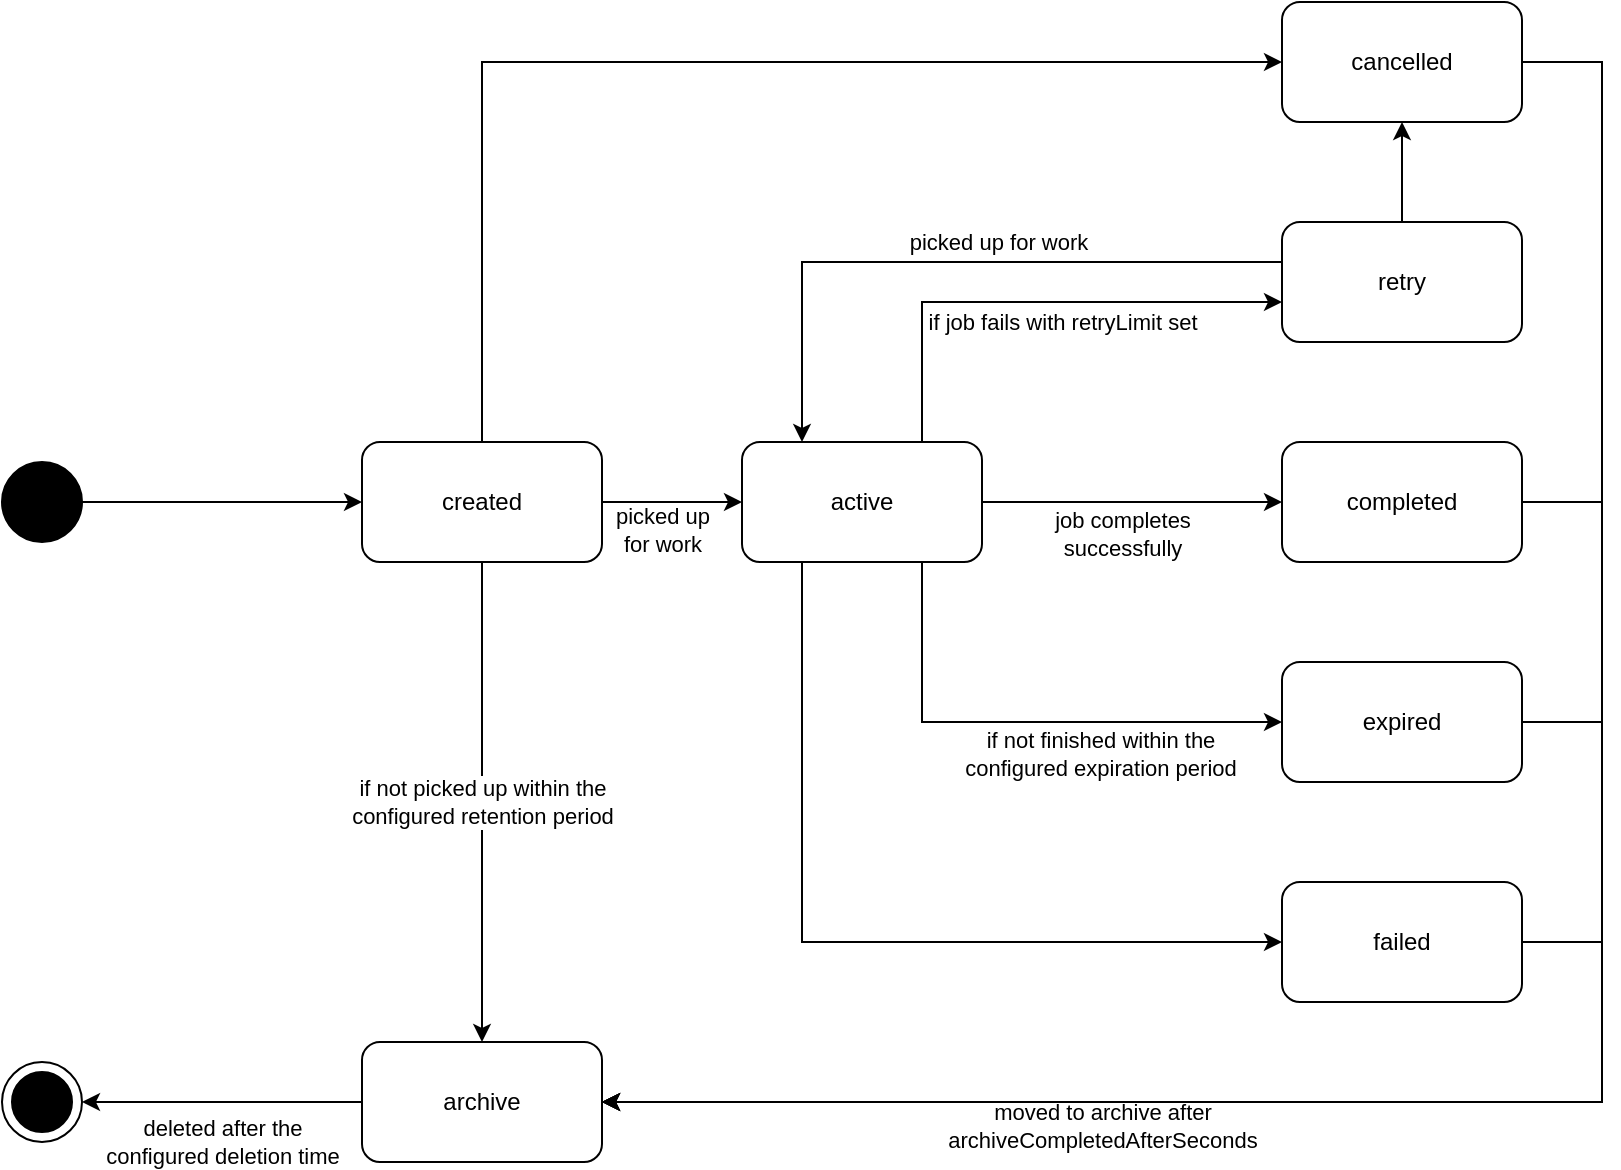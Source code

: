 <mxfile version="13.7.9" type="device"><diagram id="fbLbPMMNL6VwgbtN1WDY" name="Page-1"><mxGraphModel dx="1426" dy="1960" grid="1" gridSize="10" guides="1" tooltips="1" connect="1" arrows="1" fold="1" page="1" pageScale="1" pageWidth="850" pageHeight="1100" math="0" shadow="0"><root><mxCell id="0"/><mxCell id="1" parent="0"/><mxCell id="n7gPXYGqyy0XYBAxl3IW-1" value="" style="shape=ellipse;html=1;fillColor=#000000;fontSize=18;fontColor=#ffffff;" parent="1" vertex="1"><mxGeometry x="20" y="-610" width="40" height="40" as="geometry"/></mxCell><mxCell id="n7gPXYGqyy0XYBAxl3IW-19" style="edgeStyle=orthogonalEdgeStyle;rounded=0;orthogonalLoop=1;jettySize=auto;html=1;" parent="1" source="n7gPXYGqyy0XYBAxl3IW-2" target="n7gPXYGqyy0XYBAxl3IW-11" edge="1"><mxGeometry relative="1" as="geometry"><Array as="points"><mxPoint x="260" y="-810"/></Array></mxGeometry></mxCell><mxCell id="n7gPXYGqyy0XYBAxl3IW-2" value="created" style="rounded=1;whiteSpace=wrap;html=1;" parent="1" vertex="1"><mxGeometry x="200" y="-620" width="120" height="60" as="geometry"/></mxCell><mxCell id="n7gPXYGqyy0XYBAxl3IW-3" value="archive" style="rounded=1;whiteSpace=wrap;html=1;" parent="1" vertex="1"><mxGeometry x="200" y="-320" width="120" height="60" as="geometry"/></mxCell><mxCell id="x9EWAxQ2TSGvG3b_R77H-1" style="edgeStyle=orthogonalEdgeStyle;rounded=0;orthogonalLoop=1;jettySize=auto;html=1;" edge="1" parent="1" source="n7gPXYGqyy0XYBAxl3IW-4" target="n7gPXYGqyy0XYBAxl3IW-12"><mxGeometry relative="1" as="geometry"><Array as="points"><mxPoint x="420" y="-370"/></Array></mxGeometry></mxCell><mxCell id="x9EWAxQ2TSGvG3b_R77H-5" style="edgeStyle=orthogonalEdgeStyle;rounded=0;orthogonalLoop=1;jettySize=auto;html=1;" edge="1" parent="1" source="n7gPXYGqyy0XYBAxl3IW-4" target="n7gPXYGqyy0XYBAxl3IW-10"><mxGeometry relative="1" as="geometry"><Array as="points"><mxPoint x="480" y="-480"/></Array></mxGeometry></mxCell><mxCell id="x9EWAxQ2TSGvG3b_R77H-6" value="if not finished within the&lt;br&gt;configured expiration period" style="edgeLabel;html=1;align=center;verticalAlign=middle;resizable=0;points=[];" vertex="1" connectable="0" parent="x9EWAxQ2TSGvG3b_R77H-5"><mxGeometry x="-0.248" y="11" relative="1" as="geometry"><mxPoint x="71" y="27" as="offset"/></mxGeometry></mxCell><mxCell id="x9EWAxQ2TSGvG3b_R77H-7" style="edgeStyle=orthogonalEdgeStyle;rounded=0;orthogonalLoop=1;jettySize=auto;html=1;" edge="1" parent="1" source="n7gPXYGqyy0XYBAxl3IW-4" target="n7gPXYGqyy0XYBAxl3IW-9"><mxGeometry relative="1" as="geometry"><Array as="points"><mxPoint x="480" y="-690"/></Array></mxGeometry></mxCell><mxCell id="x9EWAxQ2TSGvG3b_R77H-11" value="if job fails with retryLimit set" style="edgeLabel;html=1;align=center;verticalAlign=middle;resizable=0;points=[];" vertex="1" connectable="0" parent="x9EWAxQ2TSGvG3b_R77H-7"><mxGeometry x="0.072" y="-4" relative="1" as="geometry"><mxPoint x="6" y="6" as="offset"/></mxGeometry></mxCell><mxCell id="n7gPXYGqyy0XYBAxl3IW-4" value="active" style="rounded=1;whiteSpace=wrap;html=1;" parent="1" vertex="1"><mxGeometry x="390" y="-620" width="120" height="60" as="geometry"/></mxCell><mxCell id="n7gPXYGqyy0XYBAxl3IW-17" style="edgeStyle=orthogonalEdgeStyle;rounded=0;orthogonalLoop=1;jettySize=auto;html=1;" parent="1" source="n7gPXYGqyy0XYBAxl3IW-5" target="n7gPXYGqyy0XYBAxl3IW-3" edge="1"><mxGeometry relative="1" as="geometry"><Array as="points"><mxPoint x="820" y="-590"/><mxPoint x="820" y="-290"/></Array></mxGeometry></mxCell><mxCell id="n7gPXYGqyy0XYBAxl3IW-18" value="moved to archive after&lt;br&gt;archiveCompletedAfterSeconds" style="edgeLabel;html=1;align=center;verticalAlign=middle;resizable=0;points=[];" parent="n7gPXYGqyy0XYBAxl3IW-17" vertex="1" connectable="0"><mxGeometry x="0.101" y="-3" relative="1" as="geometry"><mxPoint x="-128" y="15" as="offset"/></mxGeometry></mxCell><mxCell id="n7gPXYGqyy0XYBAxl3IW-5" value="completed" style="rounded=1;whiteSpace=wrap;html=1;" parent="1" vertex="1"><mxGeometry x="660" y="-620" width="120" height="60" as="geometry"/></mxCell><mxCell id="n7gPXYGqyy0XYBAxl3IW-6" value="" style="endArrow=classic;html=1;" parent="1" source="n7gPXYGqyy0XYBAxl3IW-1" target="n7gPXYGqyy0XYBAxl3IW-2" edge="1"><mxGeometry width="50" height="50" relative="1" as="geometry"><mxPoint x="320" y="-310" as="sourcePoint"/><mxPoint x="370" y="-360" as="targetPoint"/></mxGeometry></mxCell><mxCell id="n7gPXYGqyy0XYBAxl3IW-7" value="" style="endArrow=classic;html=1;" parent="1" source="n7gPXYGqyy0XYBAxl3IW-2" target="n7gPXYGqyy0XYBAxl3IW-4" edge="1"><mxGeometry width="50" height="50" relative="1" as="geometry"><mxPoint x="140" y="-580" as="sourcePoint"/><mxPoint x="210" y="-580" as="targetPoint"/></mxGeometry></mxCell><mxCell id="x9EWAxQ2TSGvG3b_R77H-15" value="picked up&lt;br&gt;for work" style="edgeLabel;html=1;align=center;verticalAlign=middle;resizable=0;points=[];" vertex="1" connectable="0" parent="n7gPXYGqyy0XYBAxl3IW-7"><mxGeometry x="-0.343" relative="1" as="geometry"><mxPoint x="7" y="14" as="offset"/></mxGeometry></mxCell><mxCell id="n7gPXYGqyy0XYBAxl3IW-8" value="" style="endArrow=classic;html=1;" parent="1" source="n7gPXYGqyy0XYBAxl3IW-4" target="n7gPXYGqyy0XYBAxl3IW-5" edge="1"><mxGeometry width="50" height="50" relative="1" as="geometry"><mxPoint x="330" y="-580" as="sourcePoint"/><mxPoint x="400" y="-580" as="targetPoint"/></mxGeometry></mxCell><mxCell id="x9EWAxQ2TSGvG3b_R77H-13" value="job completes&lt;br&gt;successfully" style="edgeLabel;html=1;align=center;verticalAlign=middle;resizable=0;points=[];" vertex="1" connectable="0" parent="n7gPXYGqyy0XYBAxl3IW-8"><mxGeometry x="0.013" y="1" relative="1" as="geometry"><mxPoint x="-6" y="17" as="offset"/></mxGeometry></mxCell><mxCell id="x9EWAxQ2TSGvG3b_R77H-8" style="edgeStyle=orthogonalEdgeStyle;rounded=0;orthogonalLoop=1;jettySize=auto;html=1;" edge="1" parent="1" source="n7gPXYGqyy0XYBAxl3IW-9" target="n7gPXYGqyy0XYBAxl3IW-4"><mxGeometry relative="1" as="geometry"><Array as="points"><mxPoint x="420" y="-710"/></Array></mxGeometry></mxCell><mxCell id="x9EWAxQ2TSGvG3b_R77H-17" value="picked up for work" style="edgeLabel;html=1;align=center;verticalAlign=middle;resizable=0;points=[];" vertex="1" connectable="0" parent="x9EWAxQ2TSGvG3b_R77H-8"><mxGeometry x="-0.139" y="-1" relative="1" as="geometry"><mxPoint y="-9" as="offset"/></mxGeometry></mxCell><mxCell id="x9EWAxQ2TSGvG3b_R77H-10" style="edgeStyle=orthogonalEdgeStyle;rounded=0;orthogonalLoop=1;jettySize=auto;html=1;" edge="1" parent="1" source="n7gPXYGqyy0XYBAxl3IW-9" target="n7gPXYGqyy0XYBAxl3IW-11"><mxGeometry relative="1" as="geometry"><Array as="points"><mxPoint x="720" y="-790"/></Array></mxGeometry></mxCell><mxCell id="n7gPXYGqyy0XYBAxl3IW-9" value="retry" style="rounded=1;whiteSpace=wrap;html=1;" parent="1" vertex="1"><mxGeometry x="660" y="-730" width="120" height="60" as="geometry"/></mxCell><mxCell id="x9EWAxQ2TSGvG3b_R77H-14" style="edgeStyle=orthogonalEdgeStyle;rounded=0;orthogonalLoop=1;jettySize=auto;html=1;" edge="1" parent="1" source="n7gPXYGqyy0XYBAxl3IW-10" target="n7gPXYGqyy0XYBAxl3IW-3"><mxGeometry relative="1" as="geometry"><Array as="points"><mxPoint x="820" y="-480"/><mxPoint x="820" y="-290"/></Array></mxGeometry></mxCell><mxCell id="n7gPXYGqyy0XYBAxl3IW-10" value="expired" style="rounded=1;whiteSpace=wrap;html=1;" parent="1" vertex="1"><mxGeometry x="660" y="-510" width="120" height="60" as="geometry"/></mxCell><mxCell id="x9EWAxQ2TSGvG3b_R77H-3" style="edgeStyle=orthogonalEdgeStyle;rounded=0;orthogonalLoop=1;jettySize=auto;html=1;" edge="1" parent="1" source="n7gPXYGqyy0XYBAxl3IW-11" target="n7gPXYGqyy0XYBAxl3IW-3"><mxGeometry relative="1" as="geometry"><Array as="points"><mxPoint x="820" y="-810"/><mxPoint x="820" y="-290"/></Array></mxGeometry></mxCell><mxCell id="n7gPXYGqyy0XYBAxl3IW-11" value="cancelled" style="rounded=1;whiteSpace=wrap;html=1;" parent="1" vertex="1"><mxGeometry x="660" y="-840" width="120" height="60" as="geometry"/></mxCell><mxCell id="x9EWAxQ2TSGvG3b_R77H-2" style="edgeStyle=orthogonalEdgeStyle;rounded=0;orthogonalLoop=1;jettySize=auto;html=1;" edge="1" parent="1" source="n7gPXYGqyy0XYBAxl3IW-12" target="n7gPXYGqyy0XYBAxl3IW-3"><mxGeometry relative="1" as="geometry"><Array as="points"><mxPoint x="820" y="-370"/><mxPoint x="820" y="-290"/></Array></mxGeometry></mxCell><mxCell id="n7gPXYGqyy0XYBAxl3IW-12" value="failed" style="rounded=1;whiteSpace=wrap;html=1;" parent="1" vertex="1"><mxGeometry x="660" y="-400" width="120" height="60" as="geometry"/></mxCell><mxCell id="n7gPXYGqyy0XYBAxl3IW-13" value="if not picked up within the&lt;br&gt;configured retention period" style="endArrow=classic;html=1;" parent="1" source="n7gPXYGqyy0XYBAxl3IW-2" target="n7gPXYGqyy0XYBAxl3IW-3" edge="1"><mxGeometry width="50" height="50" relative="1" as="geometry"><mxPoint x="320" y="-310" as="sourcePoint"/><mxPoint x="370" y="-360" as="targetPoint"/></mxGeometry></mxCell><mxCell id="n7gPXYGqyy0XYBAxl3IW-15" value="" style="shape=mxgraph.sysml.actFinal;html=1;verticalLabelPosition=bottom;labelBackgroundColor=#ffffff;verticalAlign=top;" parent="1" vertex="1"><mxGeometry x="20" y="-310" width="40" height="40" as="geometry"/></mxCell><mxCell id="n7gPXYGqyy0XYBAxl3IW-16" value="deleted after the&lt;br&gt;configured deletion time" style="endArrow=classic;html=1;" parent="1" source="n7gPXYGqyy0XYBAxl3IW-3" target="n7gPXYGqyy0XYBAxl3IW-15" edge="1"><mxGeometry y="20" width="50" height="50" relative="1" as="geometry"><mxPoint x="270" y="-550" as="sourcePoint"/><mxPoint x="270" y="-460" as="targetPoint"/><mxPoint as="offset"/></mxGeometry></mxCell></root></mxGraphModel></diagram></mxfile>